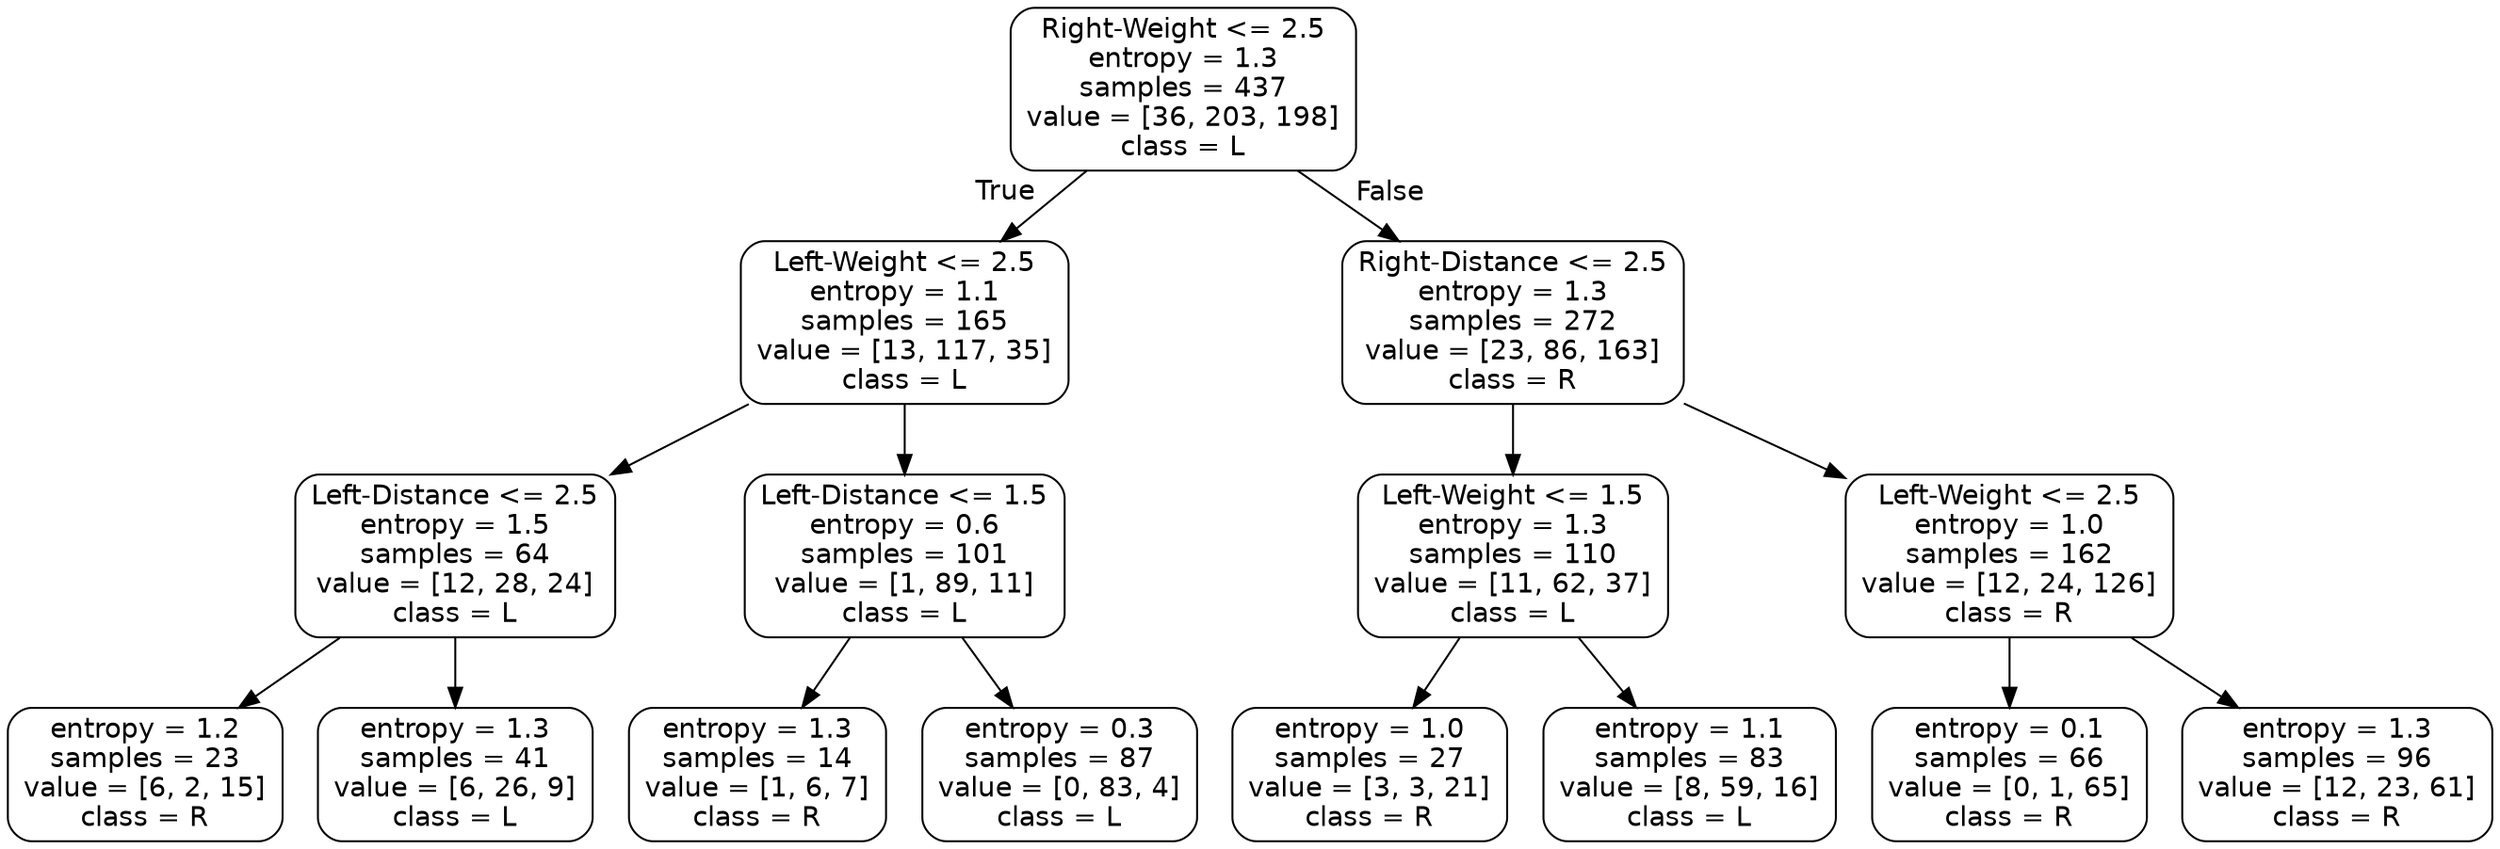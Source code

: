 digraph Tree {
node [shape=box, style="rounded", color="black", fontname="helvetica"] ;
edge [fontname="helvetica"] ;
0 [label="Right-Weight <= 2.5\nentropy = 1.3\nsamples = 437\nvalue = [36, 203, 198]\nclass = L"] ;
1 [label="Left-Weight <= 2.5\nentropy = 1.1\nsamples = 165\nvalue = [13, 117, 35]\nclass = L"] ;
0 -> 1 [labeldistance=2.5, labelangle=45, headlabel="True"] ;
2 [label="Left-Distance <= 2.5\nentropy = 1.5\nsamples = 64\nvalue = [12, 28, 24]\nclass = L"] ;
1 -> 2 ;
3 [label="entropy = 1.2\nsamples = 23\nvalue = [6, 2, 15]\nclass = R"] ;
2 -> 3 ;
4 [label="entropy = 1.3\nsamples = 41\nvalue = [6, 26, 9]\nclass = L"] ;
2 -> 4 ;
5 [label="Left-Distance <= 1.5\nentropy = 0.6\nsamples = 101\nvalue = [1, 89, 11]\nclass = L"] ;
1 -> 5 ;
6 [label="entropy = 1.3\nsamples = 14\nvalue = [1, 6, 7]\nclass = R"] ;
5 -> 6 ;
7 [label="entropy = 0.3\nsamples = 87\nvalue = [0, 83, 4]\nclass = L"] ;
5 -> 7 ;
8 [label="Right-Distance <= 2.5\nentropy = 1.3\nsamples = 272\nvalue = [23, 86, 163]\nclass = R"] ;
0 -> 8 [labeldistance=2.5, labelangle=-45, headlabel="False"] ;
9 [label="Left-Weight <= 1.5\nentropy = 1.3\nsamples = 110\nvalue = [11, 62, 37]\nclass = L"] ;
8 -> 9 ;
10 [label="entropy = 1.0\nsamples = 27\nvalue = [3, 3, 21]\nclass = R"] ;
9 -> 10 ;
11 [label="entropy = 1.1\nsamples = 83\nvalue = [8, 59, 16]\nclass = L"] ;
9 -> 11 ;
12 [label="Left-Weight <= 2.5\nentropy = 1.0\nsamples = 162\nvalue = [12, 24, 126]\nclass = R"] ;
8 -> 12 ;
13 [label="entropy = 0.1\nsamples = 66\nvalue = [0, 1, 65]\nclass = R"] ;
12 -> 13 ;
14 [label="entropy = 1.3\nsamples = 96\nvalue = [12, 23, 61]\nclass = R"] ;
12 -> 14 ;
}